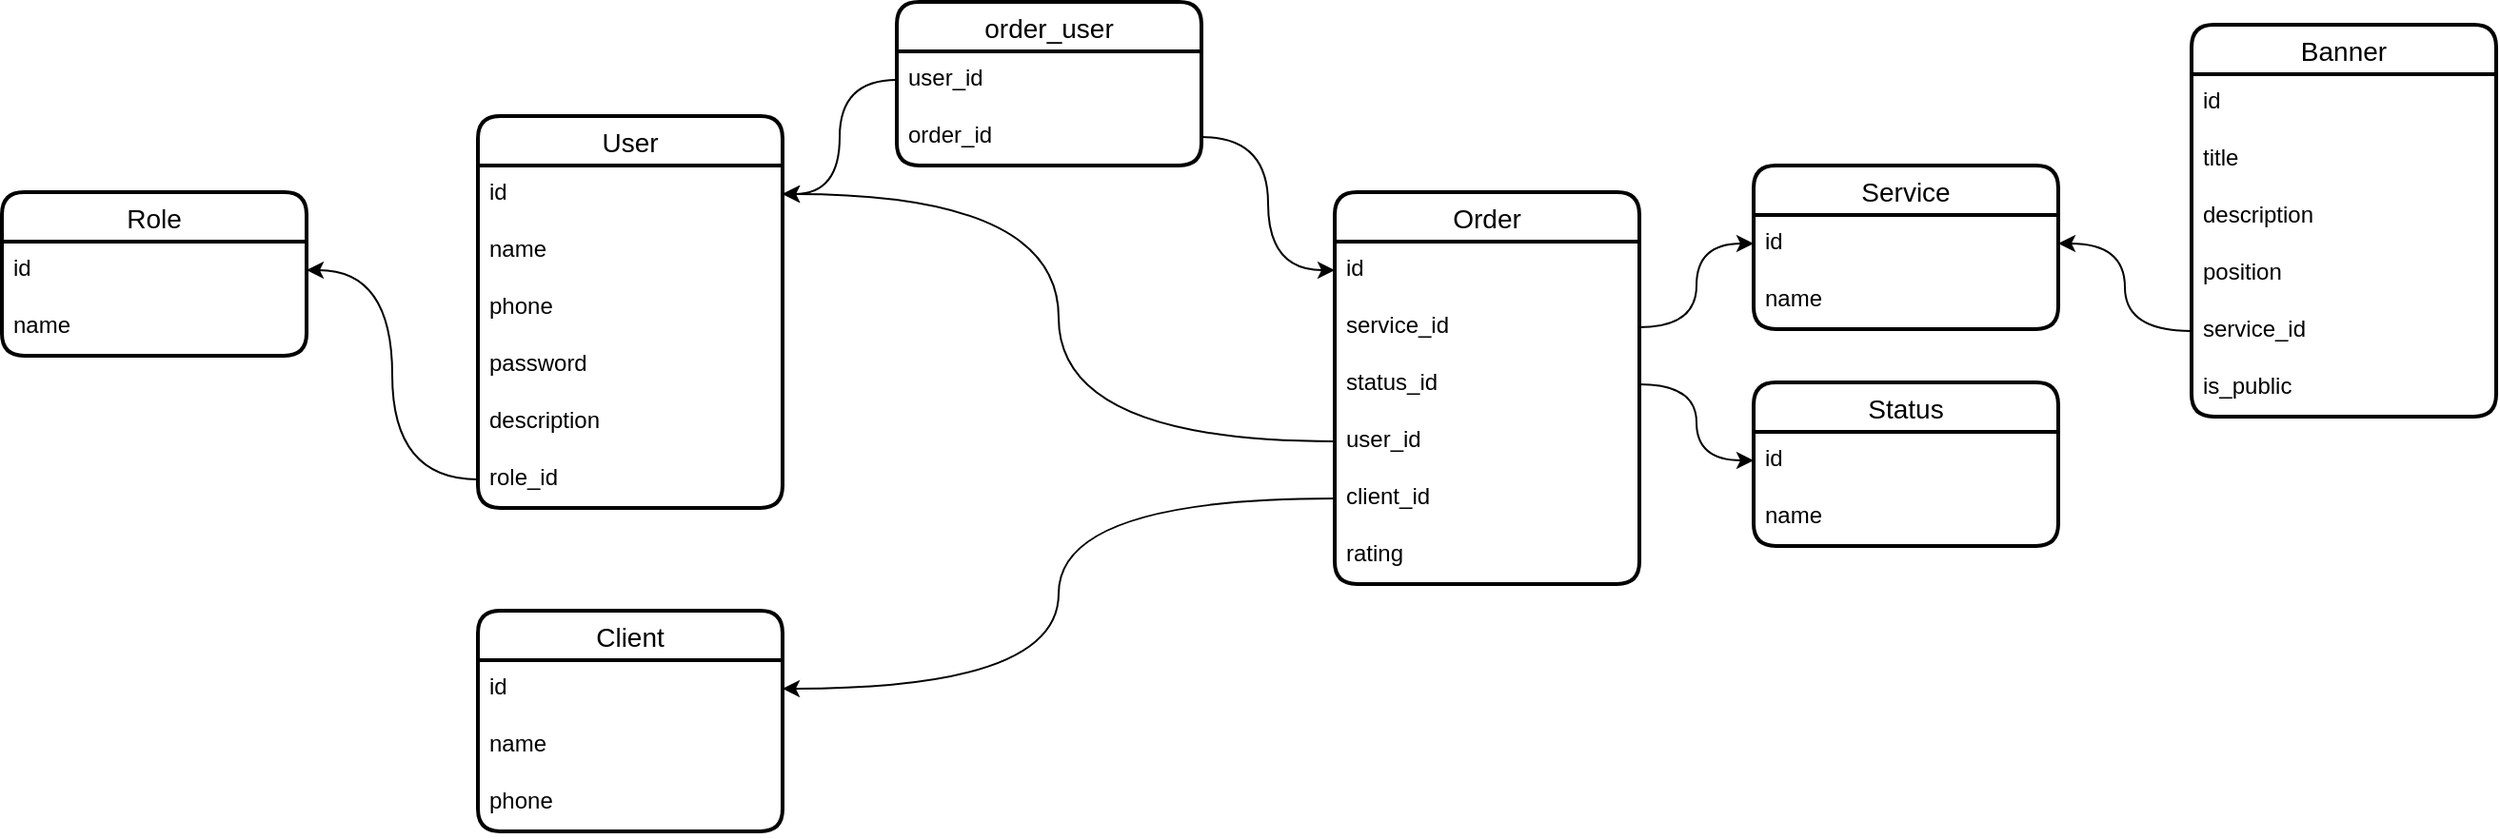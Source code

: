 <mxfile version="22.1.16" type="github">
  <diagram name="Страница — 1" id="ncdPTAA-ER2mKt9o7VG_">
    <mxGraphModel dx="1434" dy="738" grid="1" gridSize="10" guides="1" tooltips="1" connect="1" arrows="1" fold="1" page="1" pageScale="1" pageWidth="827" pageHeight="1169" math="0" shadow="0">
      <root>
        <mxCell id="0" />
        <mxCell id="1" parent="0" />
        <mxCell id="r5eRREEKTFyJS95Dbje0-1" value="User" style="swimlane;fontStyle=0;childLayout=stackLayout;horizontal=1;startSize=26;horizontalStack=0;resizeParent=1;resizeParentMax=0;resizeLast=0;collapsible=1;marginBottom=0;align=center;fontSize=14;strokeWidth=2;rounded=1;shadow=0;glass=0;swimlaneLine=1;" parent="1" vertex="1">
          <mxGeometry x="440" y="427" width="160" height="206" as="geometry" />
        </mxCell>
        <mxCell id="r5eRREEKTFyJS95Dbje0-2" value="id" style="text;strokeColor=none;fillColor=none;spacingLeft=4;spacingRight=4;overflow=hidden;rotatable=0;points=[[0,0.5],[1,0.5]];portConstraint=eastwest;fontSize=12;whiteSpace=wrap;html=1;" parent="r5eRREEKTFyJS95Dbje0-1" vertex="1">
          <mxGeometry y="26" width="160" height="30" as="geometry" />
        </mxCell>
        <mxCell id="r5eRREEKTFyJS95Dbje0-3" value="name" style="text;strokeColor=none;fillColor=none;spacingLeft=4;spacingRight=4;overflow=hidden;rotatable=0;points=[[0,0.5],[1,0.5]];portConstraint=eastwest;fontSize=12;whiteSpace=wrap;html=1;" parent="r5eRREEKTFyJS95Dbje0-1" vertex="1">
          <mxGeometry y="56" width="160" height="30" as="geometry" />
        </mxCell>
        <mxCell id="r5eRREEKTFyJS95Dbje0-4" value="phone" style="text;strokeColor=none;fillColor=none;spacingLeft=4;spacingRight=4;overflow=hidden;rotatable=0;points=[[0,0.5],[1,0.5]];portConstraint=eastwest;fontSize=12;whiteSpace=wrap;html=1;" parent="r5eRREEKTFyJS95Dbje0-1" vertex="1">
          <mxGeometry y="86" width="160" height="30" as="geometry" />
        </mxCell>
        <mxCell id="r5eRREEKTFyJS95Dbje0-5" value="password" style="text;strokeColor=none;fillColor=none;spacingLeft=4;spacingRight=4;overflow=hidden;rotatable=0;points=[[0,0.5],[1,0.5]];portConstraint=eastwest;fontSize=12;whiteSpace=wrap;html=1;" parent="r5eRREEKTFyJS95Dbje0-1" vertex="1">
          <mxGeometry y="116" width="160" height="30" as="geometry" />
        </mxCell>
        <mxCell id="r5eRREEKTFyJS95Dbje0-25" value="description" style="text;strokeColor=none;fillColor=none;spacingLeft=4;spacingRight=4;overflow=hidden;rotatable=0;points=[[0,0.5],[1,0.5]];portConstraint=eastwest;fontSize=12;whiteSpace=wrap;html=1;" parent="r5eRREEKTFyJS95Dbje0-1" vertex="1">
          <mxGeometry y="146" width="160" height="30" as="geometry" />
        </mxCell>
        <mxCell id="r5eRREEKTFyJS95Dbje0-7" value="role_id" style="text;strokeColor=none;fillColor=none;spacingLeft=4;spacingRight=4;overflow=hidden;rotatable=0;points=[[0,0.5],[1,0.5]];portConstraint=eastwest;fontSize=12;whiteSpace=wrap;html=1;" parent="r5eRREEKTFyJS95Dbje0-1" vertex="1">
          <mxGeometry y="176" width="160" height="30" as="geometry" />
        </mxCell>
        <mxCell id="r5eRREEKTFyJS95Dbje0-9" value="Role" style="swimlane;fontStyle=0;childLayout=stackLayout;horizontal=1;startSize=26;horizontalStack=0;resizeParent=1;resizeParentMax=0;resizeLast=0;collapsible=1;marginBottom=0;align=center;fontSize=14;strokeWidth=2;rounded=1;shadow=0;glass=0;swimlaneLine=1;" parent="1" vertex="1">
          <mxGeometry x="190" y="467" width="160" height="86" as="geometry">
            <mxRectangle x="350" y="140" width="90" height="30" as="alternateBounds" />
          </mxGeometry>
        </mxCell>
        <mxCell id="r5eRREEKTFyJS95Dbje0-10" value="id" style="text;strokeColor=none;fillColor=none;spacingLeft=4;spacingRight=4;overflow=hidden;rotatable=0;points=[[0,0.5],[1,0.5]];portConstraint=eastwest;fontSize=12;whiteSpace=wrap;html=1;" parent="r5eRREEKTFyJS95Dbje0-9" vertex="1">
          <mxGeometry y="26" width="160" height="30" as="geometry" />
        </mxCell>
        <mxCell id="r5eRREEKTFyJS95Dbje0-11" value="name" style="text;strokeColor=none;fillColor=none;spacingLeft=4;spacingRight=4;overflow=hidden;rotatable=0;points=[[0,0.5],[1,0.5]];portConstraint=eastwest;fontSize=12;whiteSpace=wrap;html=1;" parent="r5eRREEKTFyJS95Dbje0-9" vertex="1">
          <mxGeometry y="56" width="160" height="30" as="geometry" />
        </mxCell>
        <mxCell id="r5eRREEKTFyJS95Dbje0-12" style="edgeStyle=orthogonalEdgeStyle;rounded=0;orthogonalLoop=1;jettySize=auto;html=1;entryX=1;entryY=0.5;entryDx=0;entryDy=0;curved=1;" parent="1" source="r5eRREEKTFyJS95Dbje0-7" target="r5eRREEKTFyJS95Dbje0-10" edge="1">
          <mxGeometry relative="1" as="geometry" />
        </mxCell>
        <mxCell id="r5eRREEKTFyJS95Dbje0-13" value="Service" style="swimlane;fontStyle=0;childLayout=stackLayout;horizontal=1;startSize=26;horizontalStack=0;resizeParent=1;resizeParentMax=0;resizeLast=0;collapsible=1;marginBottom=0;align=center;fontSize=14;strokeWidth=2;rounded=1;shadow=0;glass=0;swimlaneLine=1;" parent="1" vertex="1">
          <mxGeometry x="1110" y="453" width="160" height="86" as="geometry" />
        </mxCell>
        <mxCell id="r5eRREEKTFyJS95Dbje0-14" value="id" style="text;strokeColor=none;fillColor=none;spacingLeft=4;spacingRight=4;overflow=hidden;rotatable=0;points=[[0,0.5],[1,0.5]];portConstraint=eastwest;fontSize=12;whiteSpace=wrap;html=1;" parent="r5eRREEKTFyJS95Dbje0-13" vertex="1">
          <mxGeometry y="26" width="160" height="30" as="geometry" />
        </mxCell>
        <mxCell id="r5eRREEKTFyJS95Dbje0-15" value="name" style="text;strokeColor=none;fillColor=none;spacingLeft=4;spacingRight=4;overflow=hidden;rotatable=0;points=[[0,0.5],[1,0.5]];portConstraint=eastwest;fontSize=12;whiteSpace=wrap;html=1;" parent="r5eRREEKTFyJS95Dbje0-13" vertex="1">
          <mxGeometry y="56" width="160" height="30" as="geometry" />
        </mxCell>
        <mxCell id="r5eRREEKTFyJS95Dbje0-26" value="Client" style="swimlane;fontStyle=0;childLayout=stackLayout;horizontal=1;startSize=26;horizontalStack=0;resizeParent=1;resizeParentMax=0;resizeLast=0;collapsible=1;marginBottom=0;align=center;fontSize=14;strokeWidth=2;rounded=1;shadow=0;glass=0;swimlaneLine=1;" parent="1" vertex="1">
          <mxGeometry x="440" y="687" width="160" height="116" as="geometry" />
        </mxCell>
        <mxCell id="r5eRREEKTFyJS95Dbje0-27" value="id" style="text;strokeColor=none;fillColor=none;spacingLeft=4;spacingRight=4;overflow=hidden;rotatable=0;points=[[0,0.5],[1,0.5]];portConstraint=eastwest;fontSize=12;whiteSpace=wrap;html=1;" parent="r5eRREEKTFyJS95Dbje0-26" vertex="1">
          <mxGeometry y="26" width="160" height="30" as="geometry" />
        </mxCell>
        <mxCell id="r5eRREEKTFyJS95Dbje0-28" value="name" style="text;strokeColor=none;fillColor=none;spacingLeft=4;spacingRight=4;overflow=hidden;rotatable=0;points=[[0,0.5],[1,0.5]];portConstraint=eastwest;fontSize=12;whiteSpace=wrap;html=1;" parent="r5eRREEKTFyJS95Dbje0-26" vertex="1">
          <mxGeometry y="56" width="160" height="30" as="geometry" />
        </mxCell>
        <mxCell id="r5eRREEKTFyJS95Dbje0-29" value="phone" style="text;strokeColor=none;fillColor=none;spacingLeft=4;spacingRight=4;overflow=hidden;rotatable=0;points=[[0,0.5],[1,0.5]];portConstraint=eastwest;fontSize=12;whiteSpace=wrap;html=1;" parent="r5eRREEKTFyJS95Dbje0-26" vertex="1">
          <mxGeometry y="86" width="160" height="30" as="geometry" />
        </mxCell>
        <mxCell id="r5eRREEKTFyJS95Dbje0-33" value="Order" style="swimlane;fontStyle=0;childLayout=stackLayout;horizontal=1;startSize=26;horizontalStack=0;resizeParent=1;resizeParentMax=0;resizeLast=0;collapsible=1;marginBottom=0;align=center;fontSize=14;strokeWidth=2;rounded=1;shadow=0;glass=0;swimlaneLine=1;" parent="1" vertex="1">
          <mxGeometry x="890" y="467" width="160" height="206" as="geometry" />
        </mxCell>
        <mxCell id="r5eRREEKTFyJS95Dbje0-34" value="id" style="text;strokeColor=none;fillColor=none;spacingLeft=4;spacingRight=4;overflow=hidden;rotatable=0;points=[[0,0.5],[1,0.5]];portConstraint=eastwest;fontSize=12;whiteSpace=wrap;html=1;" parent="r5eRREEKTFyJS95Dbje0-33" vertex="1">
          <mxGeometry y="26" width="160" height="30" as="geometry" />
        </mxCell>
        <mxCell id="r5eRREEKTFyJS95Dbje0-35" value="service_id" style="text;strokeColor=none;fillColor=none;spacingLeft=4;spacingRight=4;overflow=hidden;rotatable=0;points=[[0,0.5],[1,0.5]];portConstraint=eastwest;fontSize=12;whiteSpace=wrap;html=1;" parent="r5eRREEKTFyJS95Dbje0-33" vertex="1">
          <mxGeometry y="56" width="160" height="30" as="geometry" />
        </mxCell>
        <mxCell id="r5eRREEKTFyJS95Dbje0-37" value="status_id" style="text;strokeColor=none;fillColor=none;spacingLeft=4;spacingRight=4;overflow=hidden;rotatable=0;points=[[0,0.5],[1,0.5]];portConstraint=eastwest;fontSize=12;whiteSpace=wrap;html=1;" parent="r5eRREEKTFyJS95Dbje0-33" vertex="1">
          <mxGeometry y="86" width="160" height="30" as="geometry" />
        </mxCell>
        <mxCell id="r5eRREEKTFyJS95Dbje0-57" value="user_id" style="text;strokeColor=none;fillColor=none;spacingLeft=4;spacingRight=4;overflow=hidden;rotatable=0;points=[[0,0.5],[1,0.5]];portConstraint=eastwest;fontSize=12;whiteSpace=wrap;html=1;" parent="r5eRREEKTFyJS95Dbje0-33" vertex="1">
          <mxGeometry y="116" width="160" height="30" as="geometry" />
        </mxCell>
        <mxCell id="r5eRREEKTFyJS95Dbje0-36" value="client_id" style="text;strokeColor=none;fillColor=none;spacingLeft=4;spacingRight=4;overflow=hidden;rotatable=0;points=[[0,0.5],[1,0.5]];portConstraint=eastwest;fontSize=12;whiteSpace=wrap;html=1;" parent="r5eRREEKTFyJS95Dbje0-33" vertex="1">
          <mxGeometry y="146" width="160" height="30" as="geometry" />
        </mxCell>
        <mxCell id="r5eRREEKTFyJS95Dbje0-59" value="rating" style="text;strokeColor=none;fillColor=none;spacingLeft=4;spacingRight=4;overflow=hidden;rotatable=0;points=[[0,0.5],[1,0.5]];portConstraint=eastwest;fontSize=12;whiteSpace=wrap;html=1;" parent="r5eRREEKTFyJS95Dbje0-33" vertex="1">
          <mxGeometry y="176" width="160" height="30" as="geometry" />
        </mxCell>
        <mxCell id="r5eRREEKTFyJS95Dbje0-38" value="Status" style="swimlane;fontStyle=0;childLayout=stackLayout;horizontal=1;startSize=26;horizontalStack=0;resizeParent=1;resizeParentMax=0;resizeLast=0;collapsible=1;marginBottom=0;align=center;fontSize=14;strokeWidth=2;rounded=1;shadow=0;glass=0;swimlaneLine=1;" parent="1" vertex="1">
          <mxGeometry x="1110" y="567" width="160" height="86" as="geometry" />
        </mxCell>
        <mxCell id="r5eRREEKTFyJS95Dbje0-39" value="id" style="text;strokeColor=none;fillColor=none;spacingLeft=4;spacingRight=4;overflow=hidden;rotatable=0;points=[[0,0.5],[1,0.5]];portConstraint=eastwest;fontSize=12;whiteSpace=wrap;html=1;" parent="r5eRREEKTFyJS95Dbje0-38" vertex="1">
          <mxGeometry y="26" width="160" height="30" as="geometry" />
        </mxCell>
        <mxCell id="r5eRREEKTFyJS95Dbje0-40" value="name" style="text;strokeColor=none;fillColor=none;spacingLeft=4;spacingRight=4;overflow=hidden;rotatable=0;points=[[0,0.5],[1,0.5]];portConstraint=eastwest;fontSize=12;whiteSpace=wrap;html=1;" parent="r5eRREEKTFyJS95Dbje0-38" vertex="1">
          <mxGeometry y="56" width="160" height="30" as="geometry" />
        </mxCell>
        <mxCell id="r5eRREEKTFyJS95Dbje0-49" value="order_user" style="swimlane;fontStyle=0;childLayout=stackLayout;horizontal=1;startSize=26;horizontalStack=0;resizeParent=1;resizeParentMax=0;resizeLast=0;collapsible=1;marginBottom=0;align=center;fontSize=14;strokeWidth=2;rounded=1;shadow=0;glass=0;swimlaneLine=1;" parent="1" vertex="1">
          <mxGeometry x="660" y="367" width="160" height="86" as="geometry" />
        </mxCell>
        <mxCell id="r5eRREEKTFyJS95Dbje0-51" value="user_id" style="text;strokeColor=none;fillColor=none;spacingLeft=4;spacingRight=4;overflow=hidden;rotatable=0;points=[[0,0.5],[1,0.5]];portConstraint=eastwest;fontSize=12;whiteSpace=wrap;html=1;" parent="r5eRREEKTFyJS95Dbje0-49" vertex="1">
          <mxGeometry y="26" width="160" height="30" as="geometry" />
        </mxCell>
        <mxCell id="r5eRREEKTFyJS95Dbje0-50" value="order_id" style="text;strokeColor=none;fillColor=none;spacingLeft=4;spacingRight=4;overflow=hidden;rotatable=0;points=[[0,0.5],[1,0.5]];portConstraint=eastwest;fontSize=12;whiteSpace=wrap;html=1;" parent="r5eRREEKTFyJS95Dbje0-49" vertex="1">
          <mxGeometry y="56" width="160" height="30" as="geometry" />
        </mxCell>
        <mxCell id="r5eRREEKTFyJS95Dbje0-52" style="edgeStyle=orthogonalEdgeStyle;rounded=0;orthogonalLoop=1;jettySize=auto;html=1;entryX=0;entryY=0.5;entryDx=0;entryDy=0;curved=1;" parent="1" source="r5eRREEKTFyJS95Dbje0-50" target="r5eRREEKTFyJS95Dbje0-34" edge="1">
          <mxGeometry relative="1" as="geometry" />
        </mxCell>
        <mxCell id="r5eRREEKTFyJS95Dbje0-53" style="edgeStyle=orthogonalEdgeStyle;rounded=0;orthogonalLoop=1;jettySize=auto;html=1;entryX=1;entryY=0.5;entryDx=0;entryDy=0;curved=1;" parent="1" source="r5eRREEKTFyJS95Dbje0-51" target="r5eRREEKTFyJS95Dbje0-2" edge="1">
          <mxGeometry relative="1" as="geometry" />
        </mxCell>
        <mxCell id="r5eRREEKTFyJS95Dbje0-55" style="edgeStyle=orthogonalEdgeStyle;rounded=0;orthogonalLoop=1;jettySize=auto;html=1;entryX=0;entryY=0.5;entryDx=0;entryDy=0;curved=1;" parent="1" source="r5eRREEKTFyJS95Dbje0-37" target="r5eRREEKTFyJS95Dbje0-39" edge="1">
          <mxGeometry relative="1" as="geometry" />
        </mxCell>
        <mxCell id="r5eRREEKTFyJS95Dbje0-56" style="edgeStyle=orthogonalEdgeStyle;rounded=0;orthogonalLoop=1;jettySize=auto;html=1;entryX=0;entryY=0.5;entryDx=0;entryDy=0;curved=1;" parent="1" source="r5eRREEKTFyJS95Dbje0-35" target="r5eRREEKTFyJS95Dbje0-14" edge="1">
          <mxGeometry relative="1" as="geometry" />
        </mxCell>
        <mxCell id="r5eRREEKTFyJS95Dbje0-58" style="edgeStyle=orthogonalEdgeStyle;rounded=0;orthogonalLoop=1;jettySize=auto;html=1;entryX=1;entryY=0.5;entryDx=0;entryDy=0;curved=1;" parent="1" source="r5eRREEKTFyJS95Dbje0-57" target="r5eRREEKTFyJS95Dbje0-2" edge="1">
          <mxGeometry relative="1" as="geometry" />
        </mxCell>
        <mxCell id="r5eRREEKTFyJS95Dbje0-60" value="Banner" style="swimlane;fontStyle=0;childLayout=stackLayout;horizontal=1;startSize=26;horizontalStack=0;resizeParent=1;resizeParentMax=0;resizeLast=0;collapsible=1;marginBottom=0;align=center;fontSize=14;strokeWidth=2;rounded=1;shadow=0;glass=0;swimlaneLine=1;" parent="1" vertex="1">
          <mxGeometry x="1340" y="379" width="160" height="206" as="geometry" />
        </mxCell>
        <mxCell id="r5eRREEKTFyJS95Dbje0-61" value="id" style="text;strokeColor=none;fillColor=none;spacingLeft=4;spacingRight=4;overflow=hidden;rotatable=0;points=[[0,0.5],[1,0.5]];portConstraint=eastwest;fontSize=12;whiteSpace=wrap;html=1;" parent="r5eRREEKTFyJS95Dbje0-60" vertex="1">
          <mxGeometry y="26" width="160" height="30" as="geometry" />
        </mxCell>
        <mxCell id="r5eRREEKTFyJS95Dbje0-62" value="title" style="text;strokeColor=none;fillColor=none;spacingLeft=4;spacingRight=4;overflow=hidden;rotatable=0;points=[[0,0.5],[1,0.5]];portConstraint=eastwest;fontSize=12;whiteSpace=wrap;html=1;" parent="r5eRREEKTFyJS95Dbje0-60" vertex="1">
          <mxGeometry y="56" width="160" height="30" as="geometry" />
        </mxCell>
        <mxCell id="r5eRREEKTFyJS95Dbje0-63" value="description" style="text;strokeColor=none;fillColor=none;spacingLeft=4;spacingRight=4;overflow=hidden;rotatable=0;points=[[0,0.5],[1,0.5]];portConstraint=eastwest;fontSize=12;whiteSpace=wrap;html=1;" parent="r5eRREEKTFyJS95Dbje0-60" vertex="1">
          <mxGeometry y="86" width="160" height="30" as="geometry" />
        </mxCell>
        <mxCell id="r5eRREEKTFyJS95Dbje0-64" value="position" style="text;strokeColor=none;fillColor=none;spacingLeft=4;spacingRight=4;overflow=hidden;rotatable=0;points=[[0,0.5],[1,0.5]];portConstraint=eastwest;fontSize=12;whiteSpace=wrap;html=1;" parent="r5eRREEKTFyJS95Dbje0-60" vertex="1">
          <mxGeometry y="116" width="160" height="30" as="geometry" />
        </mxCell>
        <mxCell id="r5eRREEKTFyJS95Dbje0-70" value="service_id" style="text;strokeColor=none;fillColor=none;spacingLeft=4;spacingRight=4;overflow=hidden;rotatable=0;points=[[0,0.5],[1,0.5]];portConstraint=eastwest;fontSize=12;whiteSpace=wrap;html=1;" parent="r5eRREEKTFyJS95Dbje0-60" vertex="1">
          <mxGeometry y="146" width="160" height="30" as="geometry" />
        </mxCell>
        <mxCell id="r5eRREEKTFyJS95Dbje0-73" value="is_public" style="text;strokeColor=none;fillColor=none;spacingLeft=4;spacingRight=4;overflow=hidden;rotatable=0;points=[[0,0.5],[1,0.5]];portConstraint=eastwest;fontSize=12;whiteSpace=wrap;html=1;" parent="r5eRREEKTFyJS95Dbje0-60" vertex="1">
          <mxGeometry y="176" width="160" height="30" as="geometry" />
        </mxCell>
        <mxCell id="r5eRREEKTFyJS95Dbje0-71" style="edgeStyle=orthogonalEdgeStyle;rounded=0;orthogonalLoop=1;jettySize=auto;html=1;entryX=1;entryY=0.5;entryDx=0;entryDy=0;curved=1;" parent="1" source="r5eRREEKTFyJS95Dbje0-70" target="r5eRREEKTFyJS95Dbje0-14" edge="1">
          <mxGeometry relative="1" as="geometry" />
        </mxCell>
        <mxCell id="r5eRREEKTFyJS95Dbje0-72" style="edgeStyle=orthogonalEdgeStyle;rounded=0;orthogonalLoop=1;jettySize=auto;html=1;entryX=1;entryY=0.5;entryDx=0;entryDy=0;curved=1;" parent="1" source="r5eRREEKTFyJS95Dbje0-36" target="r5eRREEKTFyJS95Dbje0-27" edge="1">
          <mxGeometry relative="1" as="geometry" />
        </mxCell>
      </root>
    </mxGraphModel>
  </diagram>
</mxfile>
